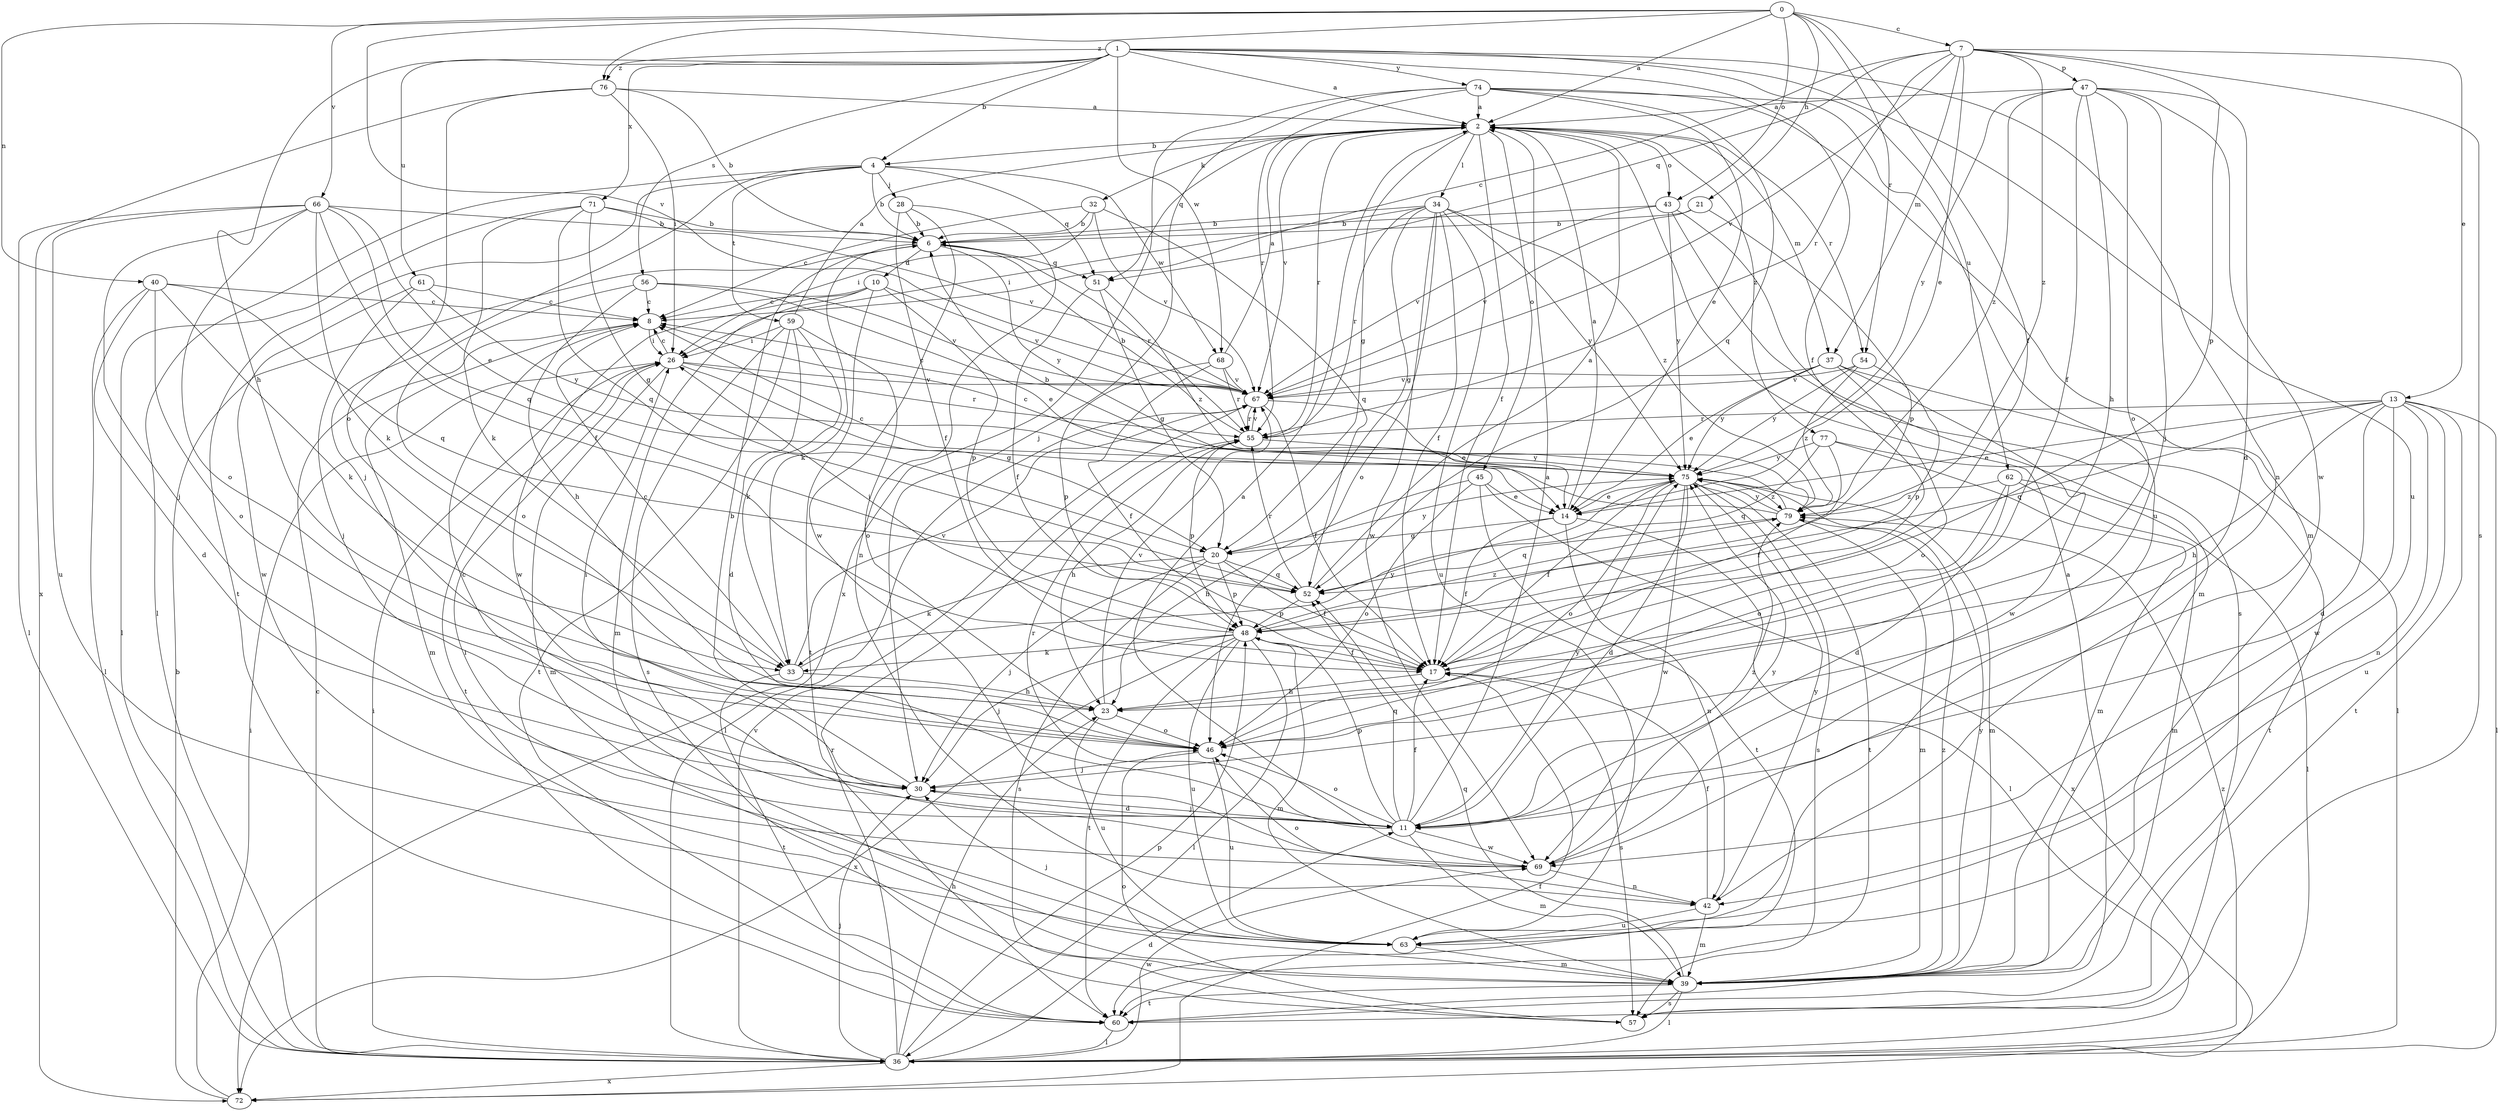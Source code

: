 strict digraph  {
0;
1;
2;
4;
6;
7;
8;
10;
11;
13;
14;
17;
20;
21;
23;
26;
28;
30;
32;
33;
34;
36;
37;
39;
40;
42;
43;
45;
46;
47;
48;
51;
52;
54;
55;
56;
57;
59;
60;
61;
62;
63;
66;
67;
68;
69;
71;
72;
74;
75;
76;
77;
79;
0 -> 2  [label=a];
0 -> 7  [label=c];
0 -> 17  [label=f];
0 -> 21  [label=h];
0 -> 40  [label=n];
0 -> 43  [label=o];
0 -> 54  [label=r];
0 -> 66  [label=v];
0 -> 67  [label=v];
0 -> 76  [label=z];
1 -> 2  [label=a];
1 -> 4  [label=b];
1 -> 17  [label=f];
1 -> 23  [label=h];
1 -> 42  [label=n];
1 -> 56  [label=s];
1 -> 61  [label=u];
1 -> 62  [label=u];
1 -> 63  [label=u];
1 -> 68  [label=w];
1 -> 71  [label=x];
1 -> 74  [label=y];
1 -> 76  [label=z];
2 -> 4  [label=b];
2 -> 17  [label=f];
2 -> 20  [label=g];
2 -> 32  [label=k];
2 -> 34  [label=l];
2 -> 37  [label=m];
2 -> 43  [label=o];
2 -> 45  [label=o];
2 -> 51  [label=q];
2 -> 54  [label=r];
2 -> 55  [label=r];
2 -> 67  [label=v];
2 -> 77  [label=z];
4 -> 6  [label=b];
4 -> 28  [label=j];
4 -> 30  [label=j];
4 -> 36  [label=l];
4 -> 51  [label=q];
4 -> 59  [label=t];
4 -> 60  [label=t];
4 -> 68  [label=w];
6 -> 10  [label=d];
6 -> 33  [label=k];
6 -> 51  [label=q];
6 -> 55  [label=r];
6 -> 75  [label=y];
7 -> 8  [label=c];
7 -> 13  [label=e];
7 -> 14  [label=e];
7 -> 37  [label=m];
7 -> 47  [label=p];
7 -> 48  [label=p];
7 -> 51  [label=q];
7 -> 55  [label=r];
7 -> 57  [label=s];
7 -> 67  [label=v];
7 -> 79  [label=z];
8 -> 26  [label=i];
8 -> 39  [label=m];
10 -> 8  [label=c];
10 -> 39  [label=m];
10 -> 48  [label=p];
10 -> 60  [label=t];
10 -> 67  [label=v];
10 -> 69  [label=w];
11 -> 2  [label=a];
11 -> 8  [label=c];
11 -> 17  [label=f];
11 -> 30  [label=j];
11 -> 39  [label=m];
11 -> 46  [label=o];
11 -> 48  [label=p];
11 -> 52  [label=q];
11 -> 55  [label=r];
11 -> 69  [label=w];
11 -> 75  [label=y];
11 -> 79  [label=z];
13 -> 11  [label=d];
13 -> 14  [label=e];
13 -> 23  [label=h];
13 -> 36  [label=l];
13 -> 42  [label=n];
13 -> 52  [label=q];
13 -> 55  [label=r];
13 -> 60  [label=t];
13 -> 63  [label=u];
13 -> 69  [label=w];
14 -> 2  [label=a];
14 -> 17  [label=f];
14 -> 20  [label=g];
14 -> 36  [label=l];
14 -> 42  [label=n];
17 -> 23  [label=h];
17 -> 57  [label=s];
20 -> 17  [label=f];
20 -> 30  [label=j];
20 -> 33  [label=k];
20 -> 48  [label=p];
20 -> 52  [label=q];
20 -> 57  [label=s];
20 -> 75  [label=y];
21 -> 6  [label=b];
21 -> 48  [label=p];
21 -> 67  [label=v];
23 -> 46  [label=o];
23 -> 63  [label=u];
23 -> 67  [label=v];
26 -> 8  [label=c];
26 -> 20  [label=g];
26 -> 39  [label=m];
26 -> 55  [label=r];
26 -> 60  [label=t];
26 -> 67  [label=v];
28 -> 6  [label=b];
28 -> 17  [label=f];
28 -> 42  [label=n];
28 -> 69  [label=w];
30 -> 6  [label=b];
30 -> 11  [label=d];
30 -> 26  [label=i];
32 -> 6  [label=b];
32 -> 8  [label=c];
32 -> 26  [label=i];
32 -> 52  [label=q];
32 -> 67  [label=v];
33 -> 8  [label=c];
33 -> 23  [label=h];
33 -> 60  [label=t];
33 -> 67  [label=v];
33 -> 75  [label=y];
34 -> 6  [label=b];
34 -> 17  [label=f];
34 -> 20  [label=g];
34 -> 26  [label=i];
34 -> 46  [label=o];
34 -> 55  [label=r];
34 -> 63  [label=u];
34 -> 69  [label=w];
34 -> 75  [label=y];
34 -> 79  [label=z];
36 -> 8  [label=c];
36 -> 11  [label=d];
36 -> 23  [label=h];
36 -> 26  [label=i];
36 -> 30  [label=j];
36 -> 48  [label=p];
36 -> 55  [label=r];
36 -> 67  [label=v];
36 -> 69  [label=w];
36 -> 72  [label=x];
36 -> 79  [label=z];
37 -> 14  [label=e];
37 -> 36  [label=l];
37 -> 46  [label=o];
37 -> 67  [label=v];
37 -> 69  [label=w];
37 -> 75  [label=y];
39 -> 36  [label=l];
39 -> 52  [label=q];
39 -> 57  [label=s];
39 -> 60  [label=t];
39 -> 75  [label=y];
39 -> 79  [label=z];
40 -> 8  [label=c];
40 -> 11  [label=d];
40 -> 33  [label=k];
40 -> 36  [label=l];
40 -> 46  [label=o];
40 -> 52  [label=q];
42 -> 17  [label=f];
42 -> 39  [label=m];
42 -> 46  [label=o];
42 -> 63  [label=u];
42 -> 75  [label=y];
43 -> 6  [label=b];
43 -> 39  [label=m];
43 -> 57  [label=s];
43 -> 67  [label=v];
43 -> 75  [label=y];
45 -> 14  [label=e];
45 -> 23  [label=h];
45 -> 46  [label=o];
45 -> 60  [label=t];
45 -> 72  [label=x];
46 -> 30  [label=j];
46 -> 63  [label=u];
47 -> 2  [label=a];
47 -> 11  [label=d];
47 -> 17  [label=f];
47 -> 23  [label=h];
47 -> 30  [label=j];
47 -> 46  [label=o];
47 -> 69  [label=w];
47 -> 75  [label=y];
47 -> 79  [label=z];
48 -> 17  [label=f];
48 -> 26  [label=i];
48 -> 30  [label=j];
48 -> 33  [label=k];
48 -> 36  [label=l];
48 -> 39  [label=m];
48 -> 60  [label=t];
48 -> 63  [label=u];
48 -> 72  [label=x];
48 -> 79  [label=z];
51 -> 17  [label=f];
51 -> 20  [label=g];
51 -> 79  [label=z];
52 -> 2  [label=a];
52 -> 48  [label=p];
52 -> 55  [label=r];
54 -> 48  [label=p];
54 -> 67  [label=v];
54 -> 75  [label=y];
54 -> 79  [label=z];
55 -> 6  [label=b];
55 -> 23  [label=h];
55 -> 48  [label=p];
55 -> 67  [label=v];
55 -> 75  [label=y];
56 -> 8  [label=c];
56 -> 14  [label=e];
56 -> 23  [label=h];
56 -> 46  [label=o];
56 -> 67  [label=v];
57 -> 46  [label=o];
59 -> 2  [label=a];
59 -> 11  [label=d];
59 -> 26  [label=i];
59 -> 33  [label=k];
59 -> 46  [label=o];
59 -> 57  [label=s];
59 -> 60  [label=t];
60 -> 2  [label=a];
60 -> 36  [label=l];
61 -> 8  [label=c];
61 -> 30  [label=j];
61 -> 69  [label=w];
61 -> 75  [label=y];
62 -> 11  [label=d];
62 -> 36  [label=l];
62 -> 39  [label=m];
62 -> 46  [label=o];
62 -> 79  [label=z];
63 -> 26  [label=i];
63 -> 30  [label=j];
63 -> 39  [label=m];
66 -> 6  [label=b];
66 -> 14  [label=e];
66 -> 17  [label=f];
66 -> 30  [label=j];
66 -> 33  [label=k];
66 -> 36  [label=l];
66 -> 46  [label=o];
66 -> 52  [label=q];
66 -> 63  [label=u];
67 -> 8  [label=c];
67 -> 14  [label=e];
67 -> 17  [label=f];
67 -> 36  [label=l];
67 -> 55  [label=r];
68 -> 2  [label=a];
68 -> 17  [label=f];
68 -> 48  [label=p];
68 -> 55  [label=r];
68 -> 67  [label=v];
69 -> 2  [label=a];
69 -> 42  [label=n];
69 -> 75  [label=y];
71 -> 6  [label=b];
71 -> 20  [label=g];
71 -> 33  [label=k];
71 -> 36  [label=l];
71 -> 52  [label=q];
71 -> 67  [label=v];
72 -> 6  [label=b];
72 -> 17  [label=f];
72 -> 26  [label=i];
74 -> 2  [label=a];
74 -> 14  [label=e];
74 -> 30  [label=j];
74 -> 39  [label=m];
74 -> 52  [label=q];
74 -> 55  [label=r];
74 -> 63  [label=u];
74 -> 72  [label=x];
75 -> 8  [label=c];
75 -> 11  [label=d];
75 -> 14  [label=e];
75 -> 17  [label=f];
75 -> 39  [label=m];
75 -> 46  [label=o];
75 -> 57  [label=s];
75 -> 60  [label=t];
75 -> 69  [label=w];
75 -> 79  [label=z];
76 -> 2  [label=a];
76 -> 6  [label=b];
76 -> 26  [label=i];
76 -> 46  [label=o];
76 -> 72  [label=x];
77 -> 17  [label=f];
77 -> 39  [label=m];
77 -> 52  [label=q];
77 -> 60  [label=t];
77 -> 75  [label=y];
79 -> 6  [label=b];
79 -> 8  [label=c];
79 -> 39  [label=m];
79 -> 52  [label=q];
79 -> 75  [label=y];
}
